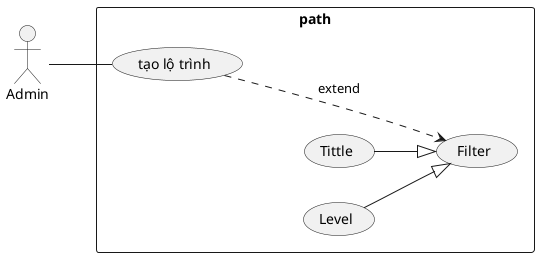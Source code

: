 @startuml
left to right direction

    rectangle path{
        usecase "tạo lộ trình" as uc
        usecase " Filter " as uc1 
        usecase  "Tittle" as uc2
        usecase "Level" as uc3
}
Admin -- uc
uc .--> uc1:extend
uc2 --|> uc1
uc3 --|> uc1 

@enduml